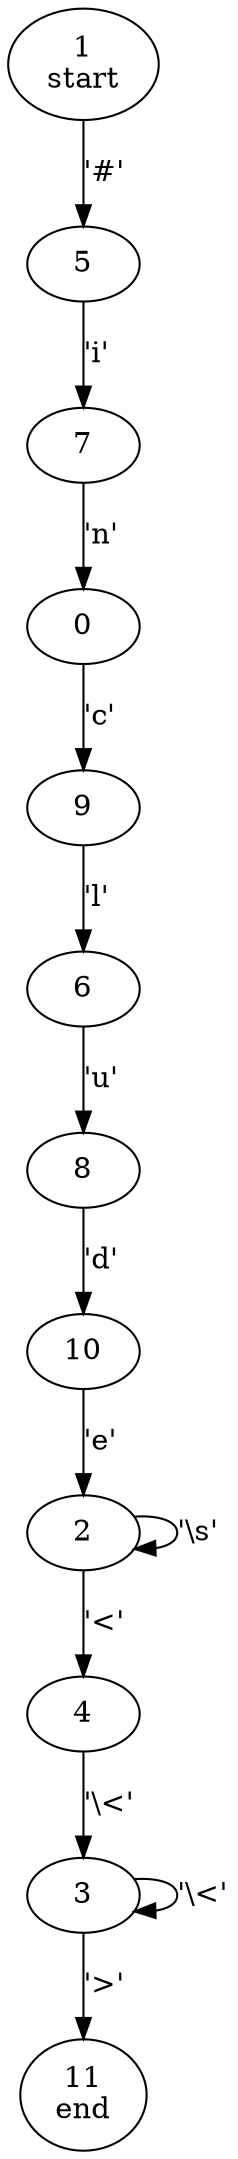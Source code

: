 digraph {
	0 [label=0]
	1 [label="1
start"]
	2 [label=2]
	3 [label=3]
	4 [label=4]
	5 [label=5]
	6 [label=6]
	7 [label=7]
	8 [label=8]
	9 [label=9]
	10 [label=10]
	11 [label="11
end"]
	0 -> 9 [label="'c'"]
	1 -> 5 [label="'#'"]
	2 -> 2 [label="'\\s'"]
	2 -> 4 [label="'<'"]
	3 -> 3 [label="'\\<'"]
	3 -> 11 [label="'>'"]
	4 -> 3 [label="'\\<'"]
	5 -> 7 [label="'i'"]
	6 -> 8 [label="'u'"]
	7 -> 0 [label="'n'"]
	8 -> 10 [label="'d'"]
	9 -> 6 [label="'l'"]
	10 -> 2 [label="'e'"]
}
